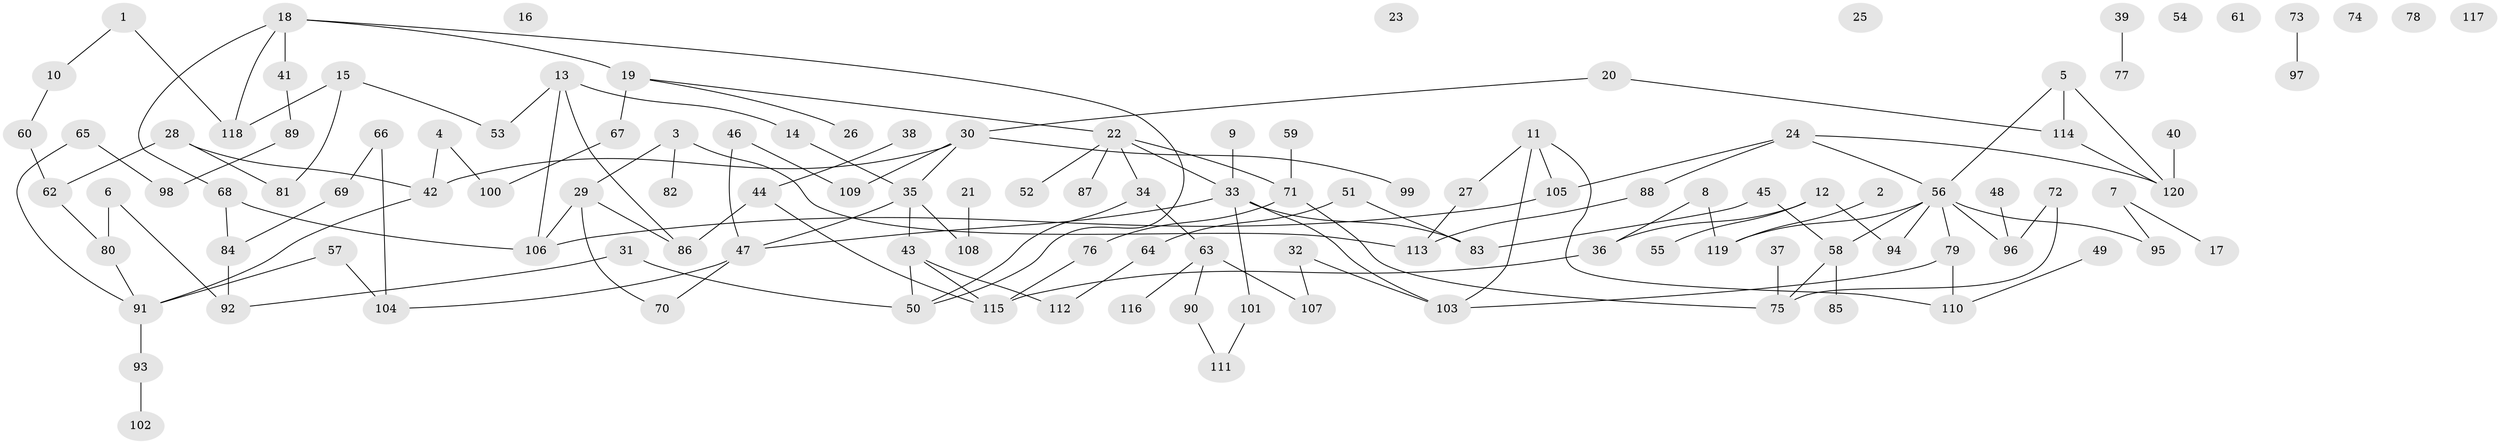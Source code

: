 // coarse degree distribution, {5: 0.12698412698412698, 3: 0.14285714285714285, 4: 0.20634920634920634, 2: 0.38095238095238093, 8: 0.015873015873015872, 6: 0.015873015873015872, 1: 0.1111111111111111}
// Generated by graph-tools (version 1.1) at 2025/35/03/04/25 23:35:52]
// undirected, 120 vertices, 143 edges
graph export_dot {
  node [color=gray90,style=filled];
  1;
  2;
  3;
  4;
  5;
  6;
  7;
  8;
  9;
  10;
  11;
  12;
  13;
  14;
  15;
  16;
  17;
  18;
  19;
  20;
  21;
  22;
  23;
  24;
  25;
  26;
  27;
  28;
  29;
  30;
  31;
  32;
  33;
  34;
  35;
  36;
  37;
  38;
  39;
  40;
  41;
  42;
  43;
  44;
  45;
  46;
  47;
  48;
  49;
  50;
  51;
  52;
  53;
  54;
  55;
  56;
  57;
  58;
  59;
  60;
  61;
  62;
  63;
  64;
  65;
  66;
  67;
  68;
  69;
  70;
  71;
  72;
  73;
  74;
  75;
  76;
  77;
  78;
  79;
  80;
  81;
  82;
  83;
  84;
  85;
  86;
  87;
  88;
  89;
  90;
  91;
  92;
  93;
  94;
  95;
  96;
  97;
  98;
  99;
  100;
  101;
  102;
  103;
  104;
  105;
  106;
  107;
  108;
  109;
  110;
  111;
  112;
  113;
  114;
  115;
  116;
  117;
  118;
  119;
  120;
  1 -- 10;
  1 -- 118;
  2 -- 119;
  3 -- 29;
  3 -- 82;
  3 -- 113;
  4 -- 42;
  4 -- 100;
  5 -- 56;
  5 -- 114;
  5 -- 120;
  6 -- 80;
  6 -- 92;
  7 -- 17;
  7 -- 95;
  8 -- 36;
  8 -- 119;
  9 -- 33;
  10 -- 60;
  11 -- 27;
  11 -- 103;
  11 -- 105;
  11 -- 110;
  12 -- 36;
  12 -- 55;
  12 -- 94;
  13 -- 14;
  13 -- 53;
  13 -- 86;
  13 -- 106;
  14 -- 35;
  15 -- 53;
  15 -- 81;
  15 -- 118;
  18 -- 19;
  18 -- 41;
  18 -- 50;
  18 -- 68;
  18 -- 118;
  19 -- 22;
  19 -- 26;
  19 -- 67;
  20 -- 30;
  20 -- 114;
  21 -- 108;
  22 -- 33;
  22 -- 34;
  22 -- 52;
  22 -- 71;
  22 -- 87;
  24 -- 56;
  24 -- 88;
  24 -- 105;
  24 -- 120;
  27 -- 113;
  28 -- 42;
  28 -- 62;
  28 -- 81;
  29 -- 70;
  29 -- 86;
  29 -- 106;
  30 -- 35;
  30 -- 42;
  30 -- 99;
  30 -- 109;
  31 -- 50;
  31 -- 92;
  32 -- 103;
  32 -- 107;
  33 -- 47;
  33 -- 83;
  33 -- 101;
  33 -- 103;
  34 -- 50;
  34 -- 63;
  35 -- 43;
  35 -- 47;
  35 -- 108;
  36 -- 115;
  37 -- 75;
  38 -- 44;
  39 -- 77;
  40 -- 120;
  41 -- 89;
  42 -- 91;
  43 -- 50;
  43 -- 112;
  43 -- 115;
  44 -- 86;
  44 -- 115;
  45 -- 58;
  45 -- 83;
  46 -- 47;
  46 -- 109;
  47 -- 70;
  47 -- 104;
  48 -- 96;
  49 -- 110;
  51 -- 64;
  51 -- 83;
  56 -- 58;
  56 -- 79;
  56 -- 94;
  56 -- 95;
  56 -- 96;
  56 -- 119;
  57 -- 91;
  57 -- 104;
  58 -- 75;
  58 -- 85;
  59 -- 71;
  60 -- 62;
  62 -- 80;
  63 -- 90;
  63 -- 107;
  63 -- 116;
  64 -- 112;
  65 -- 91;
  65 -- 98;
  66 -- 69;
  66 -- 104;
  67 -- 100;
  68 -- 84;
  68 -- 106;
  69 -- 84;
  71 -- 75;
  71 -- 76;
  72 -- 75;
  72 -- 96;
  73 -- 97;
  76 -- 115;
  79 -- 103;
  79 -- 110;
  80 -- 91;
  84 -- 92;
  88 -- 113;
  89 -- 98;
  90 -- 111;
  91 -- 93;
  93 -- 102;
  101 -- 111;
  105 -- 106;
  114 -- 120;
}
